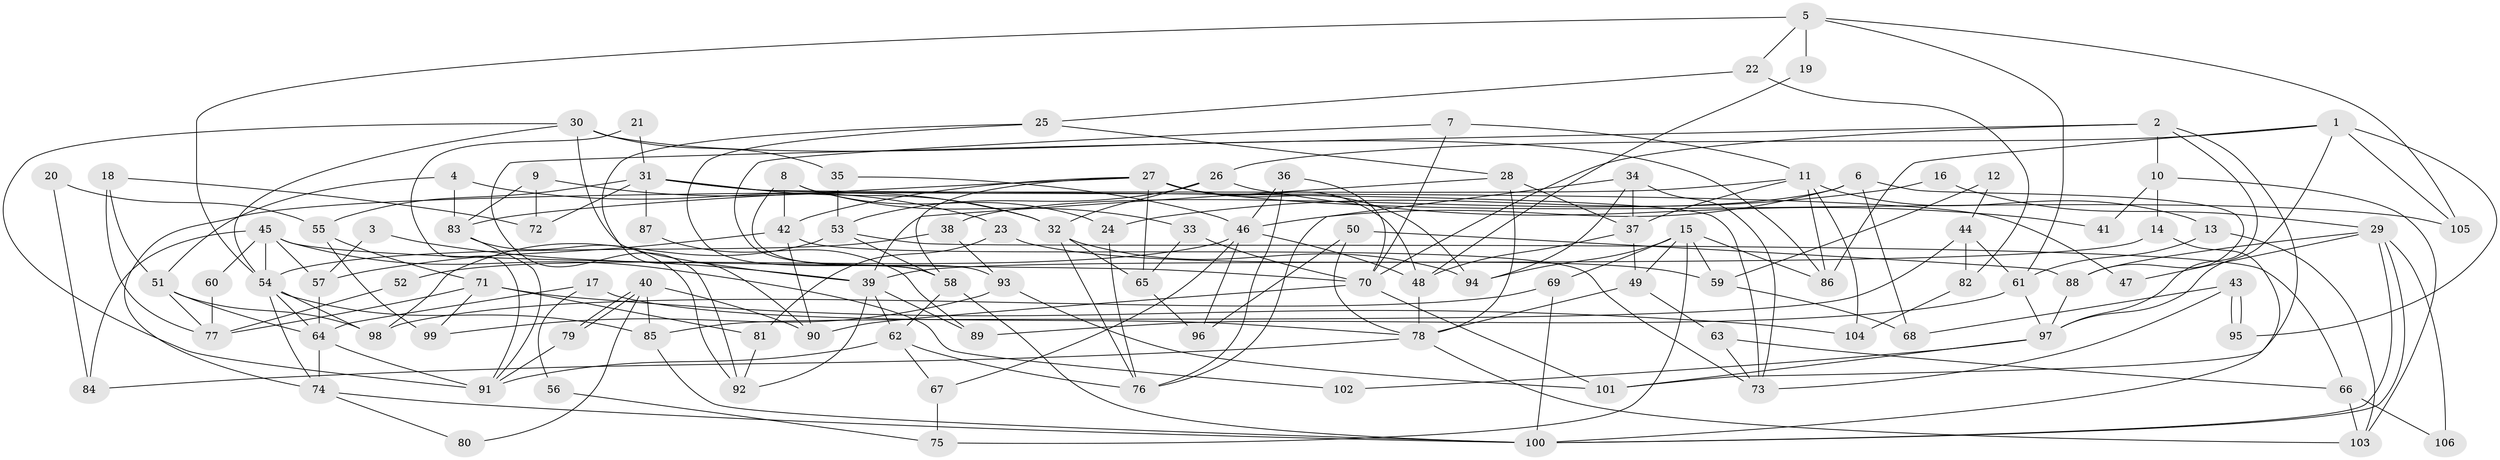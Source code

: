 // coarse degree distribution, {2: 0.023255813953488372, 11: 0.023255813953488372, 9: 0.046511627906976744, 8: 0.13953488372093023, 13: 0.023255813953488372, 4: 0.18604651162790697, 5: 0.16279069767441862, 7: 0.13953488372093023, 6: 0.06976744186046512, 3: 0.13953488372093023, 15: 0.023255813953488372, 10: 0.023255813953488372}
// Generated by graph-tools (version 1.1) at 2025/37/03/04/25 23:37:12]
// undirected, 106 vertices, 212 edges
graph export_dot {
  node [color=gray90,style=filled];
  1;
  2;
  3;
  4;
  5;
  6;
  7;
  8;
  9;
  10;
  11;
  12;
  13;
  14;
  15;
  16;
  17;
  18;
  19;
  20;
  21;
  22;
  23;
  24;
  25;
  26;
  27;
  28;
  29;
  30;
  31;
  32;
  33;
  34;
  35;
  36;
  37;
  38;
  39;
  40;
  41;
  42;
  43;
  44;
  45;
  46;
  47;
  48;
  49;
  50;
  51;
  52;
  53;
  54;
  55;
  56;
  57;
  58;
  59;
  60;
  61;
  62;
  63;
  64;
  65;
  66;
  67;
  68;
  69;
  70;
  71;
  72;
  73;
  74;
  75;
  76;
  77;
  78;
  79;
  80;
  81;
  82;
  83;
  84;
  85;
  86;
  87;
  88;
  89;
  90;
  91;
  92;
  93;
  94;
  95;
  96;
  97;
  98;
  99;
  100;
  101;
  102;
  103;
  104;
  105;
  106;
  1 -- 86;
  1 -- 105;
  1 -- 26;
  1 -- 95;
  1 -- 97;
  2 -- 92;
  2 -- 70;
  2 -- 10;
  2 -- 97;
  2 -- 101;
  3 -- 57;
  3 -- 39;
  4 -- 23;
  4 -- 83;
  4 -- 51;
  5 -- 61;
  5 -- 54;
  5 -- 19;
  5 -- 22;
  5 -- 105;
  6 -- 46;
  6 -- 88;
  6 -- 38;
  6 -- 68;
  7 -- 11;
  7 -- 58;
  7 -- 70;
  8 -- 93;
  8 -- 42;
  8 -- 24;
  8 -- 33;
  9 -- 32;
  9 -- 72;
  9 -- 83;
  10 -- 14;
  10 -- 41;
  10 -- 103;
  11 -- 86;
  11 -- 74;
  11 -- 13;
  11 -- 37;
  11 -- 104;
  12 -- 44;
  12 -- 59;
  13 -- 103;
  13 -- 61;
  14 -- 39;
  14 -- 100;
  15 -- 94;
  15 -- 49;
  15 -- 59;
  15 -- 69;
  15 -- 75;
  15 -- 86;
  16 -- 29;
  16 -- 24;
  17 -- 64;
  17 -- 78;
  17 -- 56;
  18 -- 77;
  18 -- 51;
  18 -- 72;
  19 -- 48;
  20 -- 55;
  20 -- 84;
  21 -- 91;
  21 -- 31;
  22 -- 25;
  22 -- 82;
  23 -- 59;
  23 -- 81;
  24 -- 76;
  25 -- 58;
  25 -- 90;
  25 -- 28;
  26 -- 32;
  26 -- 41;
  26 -- 53;
  27 -- 94;
  27 -- 58;
  27 -- 42;
  27 -- 48;
  27 -- 65;
  27 -- 83;
  27 -- 105;
  28 -- 37;
  28 -- 39;
  28 -- 78;
  29 -- 100;
  29 -- 100;
  29 -- 88;
  29 -- 47;
  29 -- 106;
  30 -- 91;
  30 -- 54;
  30 -- 35;
  30 -- 39;
  30 -- 86;
  31 -- 32;
  31 -- 73;
  31 -- 47;
  31 -- 55;
  31 -- 72;
  31 -- 87;
  32 -- 65;
  32 -- 76;
  32 -- 94;
  33 -- 70;
  33 -- 65;
  34 -- 76;
  34 -- 37;
  34 -- 73;
  34 -- 94;
  35 -- 53;
  35 -- 46;
  36 -- 46;
  36 -- 70;
  36 -- 76;
  37 -- 49;
  37 -- 48;
  38 -- 54;
  38 -- 93;
  39 -- 62;
  39 -- 89;
  39 -- 92;
  40 -- 79;
  40 -- 79;
  40 -- 85;
  40 -- 80;
  40 -- 90;
  42 -- 90;
  42 -- 57;
  42 -- 73;
  43 -- 95;
  43 -- 95;
  43 -- 73;
  43 -- 68;
  44 -- 61;
  44 -- 85;
  44 -- 82;
  45 -- 54;
  45 -- 70;
  45 -- 57;
  45 -- 60;
  45 -- 84;
  45 -- 102;
  46 -- 48;
  46 -- 52;
  46 -- 67;
  46 -- 96;
  48 -- 78;
  49 -- 78;
  49 -- 63;
  50 -- 78;
  50 -- 96;
  50 -- 88;
  51 -- 98;
  51 -- 64;
  51 -- 77;
  52 -- 77;
  53 -- 98;
  53 -- 58;
  53 -- 66;
  54 -- 74;
  54 -- 64;
  54 -- 85;
  54 -- 98;
  55 -- 71;
  55 -- 99;
  56 -- 75;
  57 -- 64;
  58 -- 62;
  58 -- 100;
  59 -- 68;
  60 -- 77;
  61 -- 97;
  61 -- 89;
  62 -- 91;
  62 -- 67;
  62 -- 76;
  63 -- 66;
  63 -- 73;
  64 -- 74;
  64 -- 91;
  65 -- 96;
  66 -- 103;
  66 -- 106;
  67 -- 75;
  69 -- 100;
  69 -- 98;
  70 -- 101;
  70 -- 90;
  71 -- 99;
  71 -- 104;
  71 -- 77;
  71 -- 81;
  74 -- 100;
  74 -- 80;
  78 -- 84;
  78 -- 103;
  79 -- 91;
  81 -- 92;
  82 -- 104;
  83 -- 91;
  83 -- 92;
  85 -- 100;
  87 -- 89;
  88 -- 97;
  93 -- 101;
  93 -- 99;
  97 -- 101;
  97 -- 102;
}
